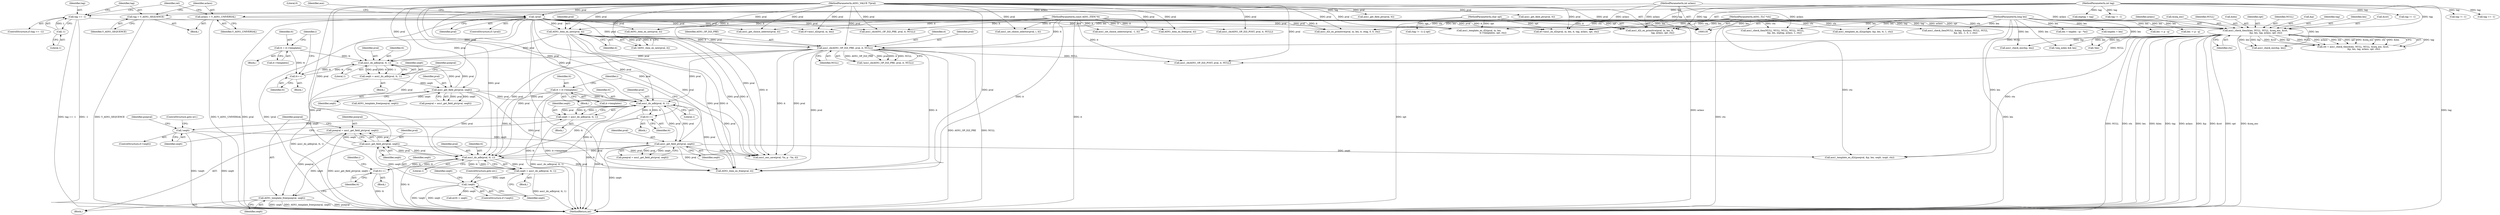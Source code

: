 digraph "0_openssl_cc598f321fbac9c04da5766243ed55d55948637d@pointer" {
"1000954" [label="(Call,ASN1_template_free(pseqval, seqtt))"];
"1000949" [label="(Call,pseqval = asn1_get_field_ptr(pval, seqtt))"];
"1000951" [label="(Call,asn1_get_field_ptr(pval, seqtt))"];
"1000933" [label="(Call,asn1_do_adb(pval, tt, 1))"];
"1000707" [label="(Call,ASN1_item_ex_new(pval, it))"];
"1000187" [label="(Call,!pval)"];
"1000136" [label="(MethodParameterIn,ASN1_VALUE **pval)"];
"1000139" [label="(MethodParameterIn,const ASN1_ITEM *it)"];
"1000719" [label="(Call,asn1_cb(ASN1_OP_D2I_PRE, pval, it, NULL))"];
"1000636" [label="(Call,asn1_check_tlen(&len, NULL, NULL, &seq_eoc, &cst,\n                              &p, len, tag, aclass, opt, ctx))"];
"1000138" [label="(MethodParameterIn,long len)"];
"1000628" [label="(Call,tag = V_ASN1_SEQUENCE)"];
"1000140" [label="(MethodParameterIn,int tag)"];
"1000623" [label="(Call,tag == -1)"];
"1000625" [label="(Call,-1)"];
"1000631" [label="(Call,aclass = V_ASN1_UNIVERSAL)"];
"1000141" [label="(MethodParameterIn,int aclass)"];
"1000142" [label="(MethodParameterIn,char opt)"];
"1000143" [label="(MethodParameterIn,ASN1_TLC *ctx)"];
"1000804" [label="(Call,asn1_get_field_ptr(pval, seqtt))"];
"1000794" [label="(Call,asn1_do_adb(pval, tt, 1))"];
"1000763" [label="(Call,asn1_get_field_ptr(pval, seqtt))"];
"1000757" [label="(Call,asn1_do_adb(pval, tt, 1))"];
"1000743" [label="(Call,tt++)"];
"1000730" [label="(Call,tt = it->templates)"];
"1000755" [label="(Call,seqtt = asn1_do_adb(pval, tt, 1))"];
"1000787" [label="(Call,tt++)"];
"1000774" [label="(Call,tt = it->templates)"];
"1000799" [label="(Call,!seqtt)"];
"1000792" [label="(Call,seqtt = asn1_do_adb(pval, tt, 1))"];
"1000925" [label="(Call,tt++)"];
"1000938" [label="(Call,!seqtt)"];
"1000931" [label="(Call,seqtt = asn1_do_adb(pval, tt, 1))"];
"1000641" [label="(Call,&seq_eoc)"];
"1000624" [label="(Identifier,tag)"];
"1000939" [label="(Identifier,seqtt)"];
"1000706" [label="(Call,!ASN1_item_ex_new(pval, it))"];
"1000640" [label="(Identifier,NULL)"];
"1000142" [label="(MethodParameterIn,char opt)"];
"1000363" [label="(Call,asn1_check_tlen(NULL, NULL, NULL, NULL, NULL,\n                                  &p, len, exptag, aclass, 1, ctx))"];
"1000140" [label="(MethodParameterIn,int tag)"];
"1000637" [label="(Call,&len)"];
"1000708" [label="(Identifier,pval)"];
"1000932" [label="(Identifier,seqtt)"];
"1000251" [label="(Call,asn1_check_tlen(NULL, &otag, &oclass, NULL, NULL,\n                              &p, len, -1, 0, 1, ctx))"];
"1000909" [label="(Call,!seq_nolen && len)"];
"1000726" [label="(Block,)"];
"1000756" [label="(Identifier,seqtt)"];
"1000800" [label="(Identifier,seqtt)"];
"1000759" [label="(Identifier,tt)"];
"1000959" [label="(Call,errtt = seqtt)"];
"1000458" [label="(Call,asn1_cb(ASN1_OP_D2I_PRE, pval, it, NULL))"];
"1000956" [label="(Identifier,seqtt)"];
"1000947" [label="(Block,)"];
"1000794" [label="(Call,asn1_do_adb(pval, tt, 1))"];
"1000193" [label="(Identifier,aux)"];
"1000720" [label="(Identifier,ASN1_OP_D2I_PRE)"];
"1000212" [label="(Call,(tag != -1) || opt)"];
"1000393" [label="(Call,tag != -1)"];
"1000719" [label="(Call,asn1_cb(ASN1_OP_D2I_PRE, pval, it, NULL))"];
"1000828" [label="(Call,len -= p - q)"];
"1000944" [label="(Identifier,seqtt)"];
"1000789" [label="(Block,)"];
"1000722" [label="(Identifier,it)"];
"1000808" [label="(Call,!len)"];
"1000804" [label="(Call,asn1_get_field_ptr(pval, seqtt))"];
"1000213" [label="(Call,tag != -1)"];
"1000938" [label="(Call,!seqtt)"];
"1000762" [label="(Identifier,pseqval)"];
"1000760" [label="(Literal,1)"];
"1000951" [label="(Call,asn1_get_field_ptr(pval, seqtt))"];
"1000929" [label="(Block,)"];
"1000805" [label="(Identifier,pval)"];
"1000952" [label="(Identifier,pval)"];
"1000141" [label="(MethodParameterIn,int aclass)"];
"1000770" [label="(Block,)"];
"1000863" [label="(Call,asn1_template_ex_d2i(pseqval, &p, len, seqtt, isopt, ctx))"];
"1000955" [label="(Identifier,pseqval)"];
"1000744" [label="(Identifier,tt)"];
"1000627" [label="(Block,)"];
"1000787" [label="(Call,tt++)"];
"1000650" [label="(Identifier,opt)"];
"1000801" [label="(ControlStructure,goto err;)"];
"1000936" [label="(Literal,1)"];
"1000774" [label="(Call,tt = it->templates)"];
"1000899" [label="(Call,asn1_check_eoc(&p, len))"];
"1000764" [label="(Identifier,pval)"];
"1000798" [label="(ControlStructure,if (!seqtt))"];
"1000982" [label="(Call,asn1_cb(ASN1_OP_D2I_POST, pval, it, NULL))"];
"1000470" [label="(Call,asn1_get_choice_selector(pval, it))"];
"1000542" [label="(Call,asn1_get_field_ptr(pval, tt))"];
"1000721" [label="(Identifier,pval)"];
"1001006" [label="(Call,ASN1_item_ex_free(pval, it))"];
"1000639" [label="(Identifier,NULL)"];
"1000324" [label="(Call,ef->asn1_ex_d2i(pval, in, len, it, tag, aclass, opt, ctx))"];
"1000633" [label="(Identifier,V_ASN1_UNIVERSAL)"];
"1000730" [label="(Call,tt = it->templates)"];
"1000678" [label="(Call,len = tmplen - (p - *in))"];
"1000757" [label="(Call,asn1_do_adb(pval, tt, 1))"];
"1000234" [label="(Call,asn1_d2i_ex_primitive(pval, in, len, it,\n                                     tag, aclass, opt, ctx))"];
"1000593" [label="(Call,asn1_set_choice_selector(pval, i, it))"];
"1000792" [label="(Call,seqtt = asn1_do_adb(pval, tt, 1))"];
"1000188" [label="(Identifier,pval)"];
"1000802" [label="(Call,pseqval = asn1_get_field_ptr(pval, seqtt))"];
"1000507" [label="(Call,ASN1_item_ex_new(pval, it))"];
"1000432" [label="(Call,cf->asn1_d2i(pval, in, len))"];
"1000499" [label="(Call,asn1_set_choice_selector(pval, -1, it))"];
"1000143" [label="(MethodParameterIn,ASN1_TLC *ctx)"];
"1000740" [label="(Block,)"];
"1000631" [label="(Call,aclass = V_ASN1_UNIVERSAL)"];
"1000723" [label="(Identifier,NULL)"];
"1000775" [label="(Identifier,tt)"];
"1000635" [label="(Identifier,ret)"];
"1000935" [label="(Identifier,tt)"];
"1000925" [label="(Call,tt++)"];
"1000138" [label="(MethodParameterIn,long len)"];
"1000583" [label="(Call,ASN1_item_ex_free(pval, it))"];
"1000634" [label="(Call,ret = asn1_check_tlen(&len, NULL, NULL, &seq_eoc, &cst,\n                              &p, len, tag, aclass, opt, ctx))"];
"1000954" [label="(Call,ASN1_template_free(pseqval, seqtt))"];
"1000793" [label="(Identifier,seqtt)"];
"1000619" [label="(Call,tmplen = len)"];
"1000797" [label="(Literal,1)"];
"1000308" [label="(Call,asn1_d2i_ex_primitive(pval, in, len, it, otag, 0, 0, ctx))"];
"1000630" [label="(Identifier,V_ASN1_SEQUENCE)"];
"1000493" [label="(Call,asn1_get_field_ptr(pval, tt))"];
"1000645" [label="(Call,&p)"];
"1000601" [label="(Call,asn1_cb(ASN1_OP_D2I_POST, pval, it, NULL))"];
"1000626" [label="(Literal,1)"];
"1000937" [label="(ControlStructure,if (!seqtt))"];
"1000731" [label="(Identifier,tt)"];
"1000648" [label="(Identifier,tag)"];
"1000718" [label="(Call,!asn1_cb(ASN1_OP_D2I_PRE, pval, it, NULL))"];
"1000187" [label="(Call,!pval)"];
"1000547" [label="(Call,asn1_template_ex_d2i(pchptr, &p, len, tt, 1, ctx))"];
"1000758" [label="(Identifier,pval)"];
"1000933" [label="(Call,asn1_do_adb(pval, tt, 1))"];
"1000780" [label="(Identifier,i)"];
"1000968" [label="(Call,asn1_enc_save(pval, *in, p - *in, it))"];
"1000766" [label="(Call,ASN1_template_free(pseqval, seqtt))"];
"1000437" [label="(Call,tag != -1)"];
"1000931" [label="(Call,seqtt = asn1_do_adb(pval, tt, 1))"];
"1000928" [label="(Identifier,i)"];
"1000949" [label="(Call,pseqval = asn1_get_field_ptr(pval, seqtt))"];
"1000623" [label="(Call,tag == -1)"];
"1000796" [label="(Identifier,tt)"];
"1000815" [label="(Call,asn1_check_eoc(&p, len))"];
"1000795" [label="(Identifier,pval)"];
"1000950" [label="(Identifier,pseqval)"];
"1000190" [label="(Literal,0)"];
"1000776" [label="(Call,it->templates)"];
"1000348" [label="(Call,tag == -1)"];
"1000736" [label="(Identifier,i)"];
"1000186" [label="(ControlStructure,if (!pval))"];
"1000136" [label="(MethodParameterIn,ASN1_VALUE **pval)"];
"1000752" [label="(Block,)"];
"1000784" [label="(Block,)"];
"1000622" [label="(ControlStructure,if (tag == -1))"];
"1000636" [label="(Call,asn1_check_tlen(&len, NULL, NULL, &seq_eoc, &cst,\n                              &p, len, tag, aclass, opt, ctx))"];
"1000628" [label="(Call,tag = V_ASN1_SEQUENCE)"];
"1000803" [label="(Identifier,pseqval)"];
"1000647" [label="(Identifier,len)"];
"1000632" [label="(Identifier,aclass)"];
"1000755" [label="(Call,seqtt = asn1_do_adb(pval, tt, 1))"];
"1000934" [label="(Identifier,pval)"];
"1001021" [label="(MethodReturn,int)"];
"1000651" [label="(Identifier,ctx)"];
"1000953" [label="(Identifier,seqtt)"];
"1000629" [label="(Identifier,tag)"];
"1000940" [label="(ControlStructure,goto err;)"];
"1000806" [label="(Identifier,seqtt)"];
"1000788" [label="(Identifier,tt)"];
"1000643" [label="(Call,&cst)"];
"1000763" [label="(Call,asn1_get_field_ptr(pval, seqtt))"];
"1000743" [label="(Call,tt++)"];
"1000732" [label="(Call,it->templates)"];
"1000139" [label="(MethodParameterIn,const ASN1_ITEM *it)"];
"1000924" [label="(Block,)"];
"1000707" [label="(Call,ASN1_item_ex_new(pval, it))"];
"1000224" [label="(Call,asn1_template_ex_d2i(pval, in, len,\n                                        it->templates, opt, ctx))"];
"1000799" [label="(Call,!seqtt)"];
"1000890" [label="(Call,len -= p - q)"];
"1000761" [label="(Call,pseqval = asn1_get_field_ptr(pval, seqtt))"];
"1000625" [label="(Call,-1)"];
"1000709" [label="(Identifier,it)"];
"1000926" [label="(Identifier,tt)"];
"1000765" [label="(Identifier,seqtt)"];
"1000649" [label="(Identifier,aclass)"];
"1000358" [label="(Call,exptag = tag)"];
"1000954" -> "1000947"  [label="AST: "];
"1000954" -> "1000956"  [label="CFG: "];
"1000955" -> "1000954"  [label="AST: "];
"1000956" -> "1000954"  [label="AST: "];
"1000926" -> "1000954"  [label="CFG: "];
"1000954" -> "1001021"  [label="DDG: ASN1_template_free(pseqval, seqtt)"];
"1000954" -> "1001021"  [label="DDG: pseqval"];
"1000954" -> "1001021"  [label="DDG: seqtt"];
"1000949" -> "1000954"  [label="DDG: pseqval"];
"1000951" -> "1000954"  [label="DDG: seqtt"];
"1000949" -> "1000947"  [label="AST: "];
"1000949" -> "1000951"  [label="CFG: "];
"1000950" -> "1000949"  [label="AST: "];
"1000951" -> "1000949"  [label="AST: "];
"1000955" -> "1000949"  [label="CFG: "];
"1000949" -> "1001021"  [label="DDG: asn1_get_field_ptr(pval, seqtt)"];
"1000951" -> "1000949"  [label="DDG: pval"];
"1000951" -> "1000949"  [label="DDG: seqtt"];
"1000951" -> "1000953"  [label="CFG: "];
"1000952" -> "1000951"  [label="AST: "];
"1000953" -> "1000951"  [label="AST: "];
"1000951" -> "1000933"  [label="DDG: pval"];
"1000933" -> "1000951"  [label="DDG: pval"];
"1000136" -> "1000951"  [label="DDG: pval"];
"1000938" -> "1000951"  [label="DDG: seqtt"];
"1000951" -> "1000968"  [label="DDG: pval"];
"1000933" -> "1000931"  [label="AST: "];
"1000933" -> "1000936"  [label="CFG: "];
"1000934" -> "1000933"  [label="AST: "];
"1000935" -> "1000933"  [label="AST: "];
"1000936" -> "1000933"  [label="AST: "];
"1000931" -> "1000933"  [label="CFG: "];
"1000933" -> "1001021"  [label="DDG: tt"];
"1000933" -> "1000925"  [label="DDG: tt"];
"1000933" -> "1000931"  [label="DDG: pval"];
"1000933" -> "1000931"  [label="DDG: tt"];
"1000933" -> "1000931"  [label="DDG: 1"];
"1000707" -> "1000933"  [label="DDG: pval"];
"1000719" -> "1000933"  [label="DDG: pval"];
"1000187" -> "1000933"  [label="DDG: pval"];
"1000804" -> "1000933"  [label="DDG: pval"];
"1000763" -> "1000933"  [label="DDG: pval"];
"1000136" -> "1000933"  [label="DDG: pval"];
"1000925" -> "1000933"  [label="DDG: tt"];
"1000787" -> "1000933"  [label="DDG: tt"];
"1000794" -> "1000933"  [label="DDG: tt"];
"1000774" -> "1000933"  [label="DDG: tt"];
"1000933" -> "1001006"  [label="DDG: pval"];
"1000707" -> "1000706"  [label="AST: "];
"1000707" -> "1000709"  [label="CFG: "];
"1000708" -> "1000707"  [label="AST: "];
"1000709" -> "1000707"  [label="AST: "];
"1000706" -> "1000707"  [label="CFG: "];
"1000707" -> "1000706"  [label="DDG: pval"];
"1000707" -> "1000706"  [label="DDG: it"];
"1000187" -> "1000707"  [label="DDG: pval"];
"1000136" -> "1000707"  [label="DDG: pval"];
"1000139" -> "1000707"  [label="DDG: it"];
"1000707" -> "1000719"  [label="DDG: pval"];
"1000707" -> "1000719"  [label="DDG: it"];
"1000707" -> "1000757"  [label="DDG: pval"];
"1000707" -> "1000794"  [label="DDG: pval"];
"1000707" -> "1000968"  [label="DDG: pval"];
"1000707" -> "1000968"  [label="DDG: it"];
"1000707" -> "1001006"  [label="DDG: pval"];
"1000707" -> "1001006"  [label="DDG: it"];
"1000187" -> "1000186"  [label="AST: "];
"1000187" -> "1000188"  [label="CFG: "];
"1000188" -> "1000187"  [label="AST: "];
"1000190" -> "1000187"  [label="CFG: "];
"1000193" -> "1000187"  [label="CFG: "];
"1000187" -> "1001021"  [label="DDG: pval"];
"1000187" -> "1001021"  [label="DDG: !pval"];
"1000136" -> "1000187"  [label="DDG: pval"];
"1000187" -> "1000224"  [label="DDG: pval"];
"1000187" -> "1000234"  [label="DDG: pval"];
"1000187" -> "1000308"  [label="DDG: pval"];
"1000187" -> "1000324"  [label="DDG: pval"];
"1000187" -> "1000432"  [label="DDG: pval"];
"1000187" -> "1000458"  [label="DDG: pval"];
"1000187" -> "1000470"  [label="DDG: pval"];
"1000187" -> "1000507"  [label="DDG: pval"];
"1000187" -> "1000719"  [label="DDG: pval"];
"1000187" -> "1000757"  [label="DDG: pval"];
"1000187" -> "1000794"  [label="DDG: pval"];
"1000187" -> "1000968"  [label="DDG: pval"];
"1000187" -> "1001006"  [label="DDG: pval"];
"1000136" -> "1000135"  [label="AST: "];
"1000136" -> "1001021"  [label="DDG: pval"];
"1000136" -> "1000224"  [label="DDG: pval"];
"1000136" -> "1000234"  [label="DDG: pval"];
"1000136" -> "1000308"  [label="DDG: pval"];
"1000136" -> "1000324"  [label="DDG: pval"];
"1000136" -> "1000432"  [label="DDG: pval"];
"1000136" -> "1000458"  [label="DDG: pval"];
"1000136" -> "1000470"  [label="DDG: pval"];
"1000136" -> "1000493"  [label="DDG: pval"];
"1000136" -> "1000499"  [label="DDG: pval"];
"1000136" -> "1000507"  [label="DDG: pval"];
"1000136" -> "1000542"  [label="DDG: pval"];
"1000136" -> "1000583"  [label="DDG: pval"];
"1000136" -> "1000593"  [label="DDG: pval"];
"1000136" -> "1000601"  [label="DDG: pval"];
"1000136" -> "1000719"  [label="DDG: pval"];
"1000136" -> "1000757"  [label="DDG: pval"];
"1000136" -> "1000763"  [label="DDG: pval"];
"1000136" -> "1000794"  [label="DDG: pval"];
"1000136" -> "1000804"  [label="DDG: pval"];
"1000136" -> "1000968"  [label="DDG: pval"];
"1000136" -> "1000982"  [label="DDG: pval"];
"1000136" -> "1001006"  [label="DDG: pval"];
"1000139" -> "1000135"  [label="AST: "];
"1000139" -> "1001021"  [label="DDG: it"];
"1000139" -> "1000234"  [label="DDG: it"];
"1000139" -> "1000308"  [label="DDG: it"];
"1000139" -> "1000324"  [label="DDG: it"];
"1000139" -> "1000458"  [label="DDG: it"];
"1000139" -> "1000470"  [label="DDG: it"];
"1000139" -> "1000499"  [label="DDG: it"];
"1000139" -> "1000507"  [label="DDG: it"];
"1000139" -> "1000583"  [label="DDG: it"];
"1000139" -> "1000593"  [label="DDG: it"];
"1000139" -> "1000601"  [label="DDG: it"];
"1000139" -> "1000719"  [label="DDG: it"];
"1000139" -> "1000968"  [label="DDG: it"];
"1000139" -> "1000982"  [label="DDG: it"];
"1000139" -> "1001006"  [label="DDG: it"];
"1000719" -> "1000718"  [label="AST: "];
"1000719" -> "1000723"  [label="CFG: "];
"1000720" -> "1000719"  [label="AST: "];
"1000721" -> "1000719"  [label="AST: "];
"1000722" -> "1000719"  [label="AST: "];
"1000723" -> "1000719"  [label="AST: "];
"1000718" -> "1000719"  [label="CFG: "];
"1000719" -> "1001021"  [label="DDG: ASN1_OP_D2I_PRE"];
"1000719" -> "1001021"  [label="DDG: NULL"];
"1000719" -> "1000718"  [label="DDG: ASN1_OP_D2I_PRE"];
"1000719" -> "1000718"  [label="DDG: pval"];
"1000719" -> "1000718"  [label="DDG: it"];
"1000719" -> "1000718"  [label="DDG: NULL"];
"1000636" -> "1000719"  [label="DDG: NULL"];
"1000719" -> "1000757"  [label="DDG: pval"];
"1000719" -> "1000794"  [label="DDG: pval"];
"1000719" -> "1000968"  [label="DDG: pval"];
"1000719" -> "1000968"  [label="DDG: it"];
"1000719" -> "1000982"  [label="DDG: NULL"];
"1000719" -> "1001006"  [label="DDG: pval"];
"1000719" -> "1001006"  [label="DDG: it"];
"1000636" -> "1000634"  [label="AST: "];
"1000636" -> "1000651"  [label="CFG: "];
"1000637" -> "1000636"  [label="AST: "];
"1000639" -> "1000636"  [label="AST: "];
"1000640" -> "1000636"  [label="AST: "];
"1000641" -> "1000636"  [label="AST: "];
"1000643" -> "1000636"  [label="AST: "];
"1000645" -> "1000636"  [label="AST: "];
"1000647" -> "1000636"  [label="AST: "];
"1000648" -> "1000636"  [label="AST: "];
"1000649" -> "1000636"  [label="AST: "];
"1000650" -> "1000636"  [label="AST: "];
"1000651" -> "1000636"  [label="AST: "];
"1000634" -> "1000636"  [label="CFG: "];
"1000636" -> "1001021"  [label="DDG: &cst"];
"1000636" -> "1001021"  [label="DDG: opt"];
"1000636" -> "1001021"  [label="DDG: &seq_eoc"];
"1000636" -> "1001021"  [label="DDG: NULL"];
"1000636" -> "1001021"  [label="DDG: ctx"];
"1000636" -> "1001021"  [label="DDG: len"];
"1000636" -> "1001021"  [label="DDG: &len"];
"1000636" -> "1001021"  [label="DDG: tag"];
"1000636" -> "1001021"  [label="DDG: aclass"];
"1000636" -> "1001021"  [label="DDG: &p"];
"1000636" -> "1000634"  [label="DDG: tag"];
"1000636" -> "1000634"  [label="DDG: &cst"];
"1000636" -> "1000634"  [label="DDG: &p"];
"1000636" -> "1000634"  [label="DDG: NULL"];
"1000636" -> "1000634"  [label="DDG: aclass"];
"1000636" -> "1000634"  [label="DDG: len"];
"1000636" -> "1000634"  [label="DDG: opt"];
"1000636" -> "1000634"  [label="DDG: &seq_eoc"];
"1000636" -> "1000634"  [label="DDG: ctx"];
"1000636" -> "1000634"  [label="DDG: &len"];
"1000138" -> "1000636"  [label="DDG: len"];
"1000628" -> "1000636"  [label="DDG: tag"];
"1000623" -> "1000636"  [label="DDG: tag"];
"1000140" -> "1000636"  [label="DDG: tag"];
"1000631" -> "1000636"  [label="DDG: aclass"];
"1000141" -> "1000636"  [label="DDG: aclass"];
"1000142" -> "1000636"  [label="DDG: opt"];
"1000143" -> "1000636"  [label="DDG: ctx"];
"1000636" -> "1000808"  [label="DDG: len"];
"1000636" -> "1000815"  [label="DDG: &p"];
"1000636" -> "1000863"  [label="DDG: ctx"];
"1000636" -> "1000899"  [label="DDG: &p"];
"1000636" -> "1000899"  [label="DDG: len"];
"1000636" -> "1000909"  [label="DDG: len"];
"1000636" -> "1000982"  [label="DDG: NULL"];
"1000138" -> "1000135"  [label="AST: "];
"1000138" -> "1001021"  [label="DDG: len"];
"1000138" -> "1000224"  [label="DDG: len"];
"1000138" -> "1000234"  [label="DDG: len"];
"1000138" -> "1000251"  [label="DDG: len"];
"1000138" -> "1000308"  [label="DDG: len"];
"1000138" -> "1000324"  [label="DDG: len"];
"1000138" -> "1000363"  [label="DDG: len"];
"1000138" -> "1000432"  [label="DDG: len"];
"1000138" -> "1000547"  [label="DDG: len"];
"1000138" -> "1000619"  [label="DDG: len"];
"1000138" -> "1000678"  [label="DDG: len"];
"1000138" -> "1000808"  [label="DDG: len"];
"1000138" -> "1000815"  [label="DDG: len"];
"1000138" -> "1000828"  [label="DDG: len"];
"1000138" -> "1000863"  [label="DDG: len"];
"1000138" -> "1000890"  [label="DDG: len"];
"1000138" -> "1000899"  [label="DDG: len"];
"1000138" -> "1000909"  [label="DDG: len"];
"1000628" -> "1000627"  [label="AST: "];
"1000628" -> "1000630"  [label="CFG: "];
"1000629" -> "1000628"  [label="AST: "];
"1000630" -> "1000628"  [label="AST: "];
"1000632" -> "1000628"  [label="CFG: "];
"1000628" -> "1001021"  [label="DDG: V_ASN1_SEQUENCE"];
"1000140" -> "1000628"  [label="DDG: tag"];
"1000140" -> "1000135"  [label="AST: "];
"1000140" -> "1001021"  [label="DDG: tag"];
"1000140" -> "1000213"  [label="DDG: tag"];
"1000140" -> "1000234"  [label="DDG: tag"];
"1000140" -> "1000324"  [label="DDG: tag"];
"1000140" -> "1000348"  [label="DDG: tag"];
"1000140" -> "1000358"  [label="DDG: tag"];
"1000140" -> "1000393"  [label="DDG: tag"];
"1000140" -> "1000437"  [label="DDG: tag"];
"1000140" -> "1000623"  [label="DDG: tag"];
"1000623" -> "1000622"  [label="AST: "];
"1000623" -> "1000625"  [label="CFG: "];
"1000624" -> "1000623"  [label="AST: "];
"1000625" -> "1000623"  [label="AST: "];
"1000629" -> "1000623"  [label="CFG: "];
"1000635" -> "1000623"  [label="CFG: "];
"1000623" -> "1001021"  [label="DDG: tag == -1"];
"1000623" -> "1001021"  [label="DDG: -1"];
"1000625" -> "1000623"  [label="DDG: 1"];
"1000625" -> "1000626"  [label="CFG: "];
"1000626" -> "1000625"  [label="AST: "];
"1000631" -> "1000627"  [label="AST: "];
"1000631" -> "1000633"  [label="CFG: "];
"1000632" -> "1000631"  [label="AST: "];
"1000633" -> "1000631"  [label="AST: "];
"1000635" -> "1000631"  [label="CFG: "];
"1000631" -> "1001021"  [label="DDG: V_ASN1_UNIVERSAL"];
"1000141" -> "1000631"  [label="DDG: aclass"];
"1000141" -> "1000135"  [label="AST: "];
"1000141" -> "1001021"  [label="DDG: aclass"];
"1000141" -> "1000234"  [label="DDG: aclass"];
"1000141" -> "1000324"  [label="DDG: aclass"];
"1000141" -> "1000363"  [label="DDG: aclass"];
"1000142" -> "1000135"  [label="AST: "];
"1000142" -> "1001021"  [label="DDG: opt"];
"1000142" -> "1000212"  [label="DDG: opt"];
"1000142" -> "1000224"  [label="DDG: opt"];
"1000142" -> "1000234"  [label="DDG: opt"];
"1000142" -> "1000324"  [label="DDG: opt"];
"1000143" -> "1000135"  [label="AST: "];
"1000143" -> "1001021"  [label="DDG: ctx"];
"1000143" -> "1000224"  [label="DDG: ctx"];
"1000143" -> "1000234"  [label="DDG: ctx"];
"1000143" -> "1000251"  [label="DDG: ctx"];
"1000143" -> "1000308"  [label="DDG: ctx"];
"1000143" -> "1000324"  [label="DDG: ctx"];
"1000143" -> "1000363"  [label="DDG: ctx"];
"1000143" -> "1000547"  [label="DDG: ctx"];
"1000143" -> "1000863"  [label="DDG: ctx"];
"1000804" -> "1000802"  [label="AST: "];
"1000804" -> "1000806"  [label="CFG: "];
"1000805" -> "1000804"  [label="AST: "];
"1000806" -> "1000804"  [label="AST: "];
"1000802" -> "1000804"  [label="CFG: "];
"1000804" -> "1001021"  [label="DDG: seqtt"];
"1000804" -> "1000794"  [label="DDG: pval"];
"1000804" -> "1000802"  [label="DDG: pval"];
"1000804" -> "1000802"  [label="DDG: seqtt"];
"1000794" -> "1000804"  [label="DDG: pval"];
"1000799" -> "1000804"  [label="DDG: seqtt"];
"1000804" -> "1000863"  [label="DDG: seqtt"];
"1000804" -> "1000968"  [label="DDG: pval"];
"1000804" -> "1001006"  [label="DDG: pval"];
"1000794" -> "1000792"  [label="AST: "];
"1000794" -> "1000797"  [label="CFG: "];
"1000795" -> "1000794"  [label="AST: "];
"1000796" -> "1000794"  [label="AST: "];
"1000797" -> "1000794"  [label="AST: "];
"1000792" -> "1000794"  [label="CFG: "];
"1000794" -> "1001021"  [label="DDG: tt"];
"1000794" -> "1000787"  [label="DDG: tt"];
"1000794" -> "1000792"  [label="DDG: pval"];
"1000794" -> "1000792"  [label="DDG: tt"];
"1000794" -> "1000792"  [label="DDG: 1"];
"1000763" -> "1000794"  [label="DDG: pval"];
"1000787" -> "1000794"  [label="DDG: tt"];
"1000774" -> "1000794"  [label="DDG: tt"];
"1000794" -> "1001006"  [label="DDG: pval"];
"1000763" -> "1000761"  [label="AST: "];
"1000763" -> "1000765"  [label="CFG: "];
"1000764" -> "1000763"  [label="AST: "];
"1000765" -> "1000763"  [label="AST: "];
"1000761" -> "1000763"  [label="CFG: "];
"1000763" -> "1000757"  [label="DDG: pval"];
"1000763" -> "1000761"  [label="DDG: pval"];
"1000763" -> "1000761"  [label="DDG: seqtt"];
"1000757" -> "1000763"  [label="DDG: pval"];
"1000755" -> "1000763"  [label="DDG: seqtt"];
"1000763" -> "1000766"  [label="DDG: seqtt"];
"1000763" -> "1000968"  [label="DDG: pval"];
"1000763" -> "1001006"  [label="DDG: pval"];
"1000757" -> "1000755"  [label="AST: "];
"1000757" -> "1000760"  [label="CFG: "];
"1000758" -> "1000757"  [label="AST: "];
"1000759" -> "1000757"  [label="AST: "];
"1000760" -> "1000757"  [label="AST: "];
"1000755" -> "1000757"  [label="CFG: "];
"1000757" -> "1000743"  [label="DDG: tt"];
"1000757" -> "1000755"  [label="DDG: pval"];
"1000757" -> "1000755"  [label="DDG: tt"];
"1000757" -> "1000755"  [label="DDG: 1"];
"1000743" -> "1000757"  [label="DDG: tt"];
"1000730" -> "1000757"  [label="DDG: tt"];
"1000743" -> "1000740"  [label="AST: "];
"1000743" -> "1000744"  [label="CFG: "];
"1000744" -> "1000743"  [label="AST: "];
"1000736" -> "1000743"  [label="CFG: "];
"1000730" -> "1000743"  [label="DDG: tt"];
"1000730" -> "1000726"  [label="AST: "];
"1000730" -> "1000732"  [label="CFG: "];
"1000731" -> "1000730"  [label="AST: "];
"1000732" -> "1000730"  [label="AST: "];
"1000736" -> "1000730"  [label="CFG: "];
"1000755" -> "1000752"  [label="AST: "];
"1000756" -> "1000755"  [label="AST: "];
"1000762" -> "1000755"  [label="CFG: "];
"1000755" -> "1001021"  [label="DDG: asn1_do_adb(pval, tt, 1)"];
"1000787" -> "1000784"  [label="AST: "];
"1000787" -> "1000788"  [label="CFG: "];
"1000788" -> "1000787"  [label="AST: "];
"1000780" -> "1000787"  [label="CFG: "];
"1000787" -> "1001021"  [label="DDG: tt"];
"1000774" -> "1000770"  [label="AST: "];
"1000774" -> "1000776"  [label="CFG: "];
"1000775" -> "1000774"  [label="AST: "];
"1000776" -> "1000774"  [label="AST: "];
"1000780" -> "1000774"  [label="CFG: "];
"1000774" -> "1001021"  [label="DDG: it->templates"];
"1000774" -> "1001021"  [label="DDG: tt"];
"1000799" -> "1000798"  [label="AST: "];
"1000799" -> "1000800"  [label="CFG: "];
"1000800" -> "1000799"  [label="AST: "];
"1000801" -> "1000799"  [label="CFG: "];
"1000803" -> "1000799"  [label="CFG: "];
"1000799" -> "1001021"  [label="DDG: seqtt"];
"1000799" -> "1001021"  [label="DDG: !seqtt"];
"1000792" -> "1000799"  [label="DDG: seqtt"];
"1000792" -> "1000789"  [label="AST: "];
"1000793" -> "1000792"  [label="AST: "];
"1000800" -> "1000792"  [label="CFG: "];
"1000792" -> "1001021"  [label="DDG: asn1_do_adb(pval, tt, 1)"];
"1000925" -> "1000924"  [label="AST: "];
"1000925" -> "1000926"  [label="CFG: "];
"1000926" -> "1000925"  [label="AST: "];
"1000928" -> "1000925"  [label="CFG: "];
"1000925" -> "1001021"  [label="DDG: tt"];
"1000938" -> "1000937"  [label="AST: "];
"1000938" -> "1000939"  [label="CFG: "];
"1000939" -> "1000938"  [label="AST: "];
"1000940" -> "1000938"  [label="CFG: "];
"1000944" -> "1000938"  [label="CFG: "];
"1000938" -> "1001021"  [label="DDG: seqtt"];
"1000938" -> "1001021"  [label="DDG: !seqtt"];
"1000931" -> "1000938"  [label="DDG: seqtt"];
"1000938" -> "1000959"  [label="DDG: seqtt"];
"1000931" -> "1000929"  [label="AST: "];
"1000932" -> "1000931"  [label="AST: "];
"1000939" -> "1000931"  [label="CFG: "];
"1000931" -> "1001021"  [label="DDG: asn1_do_adb(pval, tt, 1)"];
}

